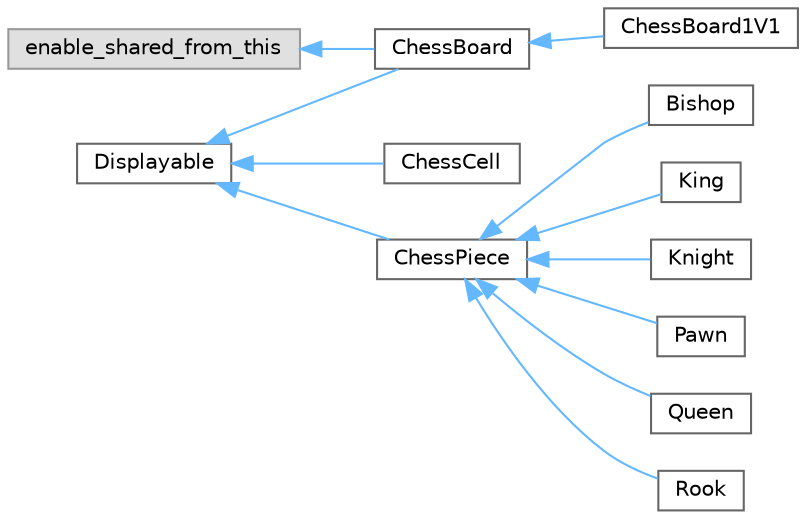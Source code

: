 digraph "Graphical Class Hierarchy"
{
 // LATEX_PDF_SIZE
  bgcolor="transparent";
  edge [fontname=Helvetica,fontsize=10,labelfontname=Helvetica,labelfontsize=10];
  node [fontname=Helvetica,fontsize=10,shape=box,height=0.2,width=0.4];
  rankdir="LR";
  Node0 [id="Node000000",label="Displayable",height=0.2,width=0.4,color="grey40", fillcolor="white", style="filled",URL="$class_displayable.html",tooltip=" "];
  Node0 -> Node1 [id="edge1_Node000000_Node000001",dir="back",color="steelblue1",style="solid",tooltip=" "];
  Node1 [id="Node000001",label="ChessBoard",height=0.2,width=0.4,color="grey40", fillcolor="white", style="filled",URL="$class_chess_board.html",tooltip=" "];
  Node1 -> Node2 [id="edge2_Node000001_Node000002",dir="back",color="steelblue1",style="solid",tooltip=" "];
  Node2 [id="Node000002",label="ChessBoard1V1",height=0.2,width=0.4,color="grey40", fillcolor="white", style="filled",URL="$class_chess_board1_v1.html",tooltip=" "];
  Node0 -> Node4 [id="edge3_Node000000_Node000004",dir="back",color="steelblue1",style="solid",tooltip=" "];
  Node4 [id="Node000004",label="ChessCell",height=0.2,width=0.4,color="grey40", fillcolor="white", style="filled",URL="$class_chess_cell.html",tooltip=" "];
  Node0 -> Node5 [id="edge4_Node000000_Node000005",dir="back",color="steelblue1",style="solid",tooltip=" "];
  Node5 [id="Node000005",label="ChessPiece",height=0.2,width=0.4,color="grey40", fillcolor="white", style="filled",URL="$class_chess_piece.html",tooltip=" "];
  Node5 -> Node6 [id="edge5_Node000005_Node000006",dir="back",color="steelblue1",style="solid",tooltip=" "];
  Node6 [id="Node000006",label="Bishop",height=0.2,width=0.4,color="grey40", fillcolor="white", style="filled",URL="$class_bishop.html",tooltip=" "];
  Node5 -> Node7 [id="edge6_Node000005_Node000007",dir="back",color="steelblue1",style="solid",tooltip=" "];
  Node7 [id="Node000007",label="King",height=0.2,width=0.4,color="grey40", fillcolor="white", style="filled",URL="$class_king.html",tooltip=" "];
  Node5 -> Node8 [id="edge7_Node000005_Node000008",dir="back",color="steelblue1",style="solid",tooltip=" "];
  Node8 [id="Node000008",label="Knight",height=0.2,width=0.4,color="grey40", fillcolor="white", style="filled",URL="$class_knight.html",tooltip=" "];
  Node5 -> Node9 [id="edge8_Node000005_Node000009",dir="back",color="steelblue1",style="solid",tooltip=" "];
  Node9 [id="Node000009",label="Pawn",height=0.2,width=0.4,color="grey40", fillcolor="white", style="filled",URL="$class_pawn.html",tooltip=" "];
  Node5 -> Node10 [id="edge9_Node000005_Node000010",dir="back",color="steelblue1",style="solid",tooltip=" "];
  Node10 [id="Node000010",label="Queen",height=0.2,width=0.4,color="grey40", fillcolor="white", style="filled",URL="$class_queen.html",tooltip=" "];
  Node5 -> Node11 [id="edge10_Node000005_Node000011",dir="back",color="steelblue1",style="solid",tooltip=" "];
  Node11 [id="Node000011",label="Rook",height=0.2,width=0.4,color="grey40", fillcolor="white", style="filled",URL="$class_rook.html",tooltip=" "];
  Node3 [id="Node000003",label="enable_shared_from_this",height=0.2,width=0.4,color="grey60", fillcolor="#E0E0E0", style="filled",tooltip=" "];
  Node3 -> Node1 [id="edge11_Node000003_Node000001",dir="back",color="steelblue1",style="solid",tooltip=" "];
}
